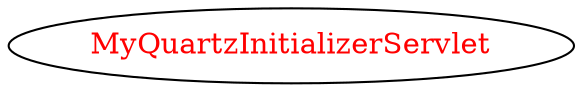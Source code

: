 digraph dependencyGraph {
 concentrate=true;
 ranksep="2.0";
 rankdir="LR"; 
 splines="ortho";
"MyQuartzInitializerServlet" [fontcolor="red"];
}